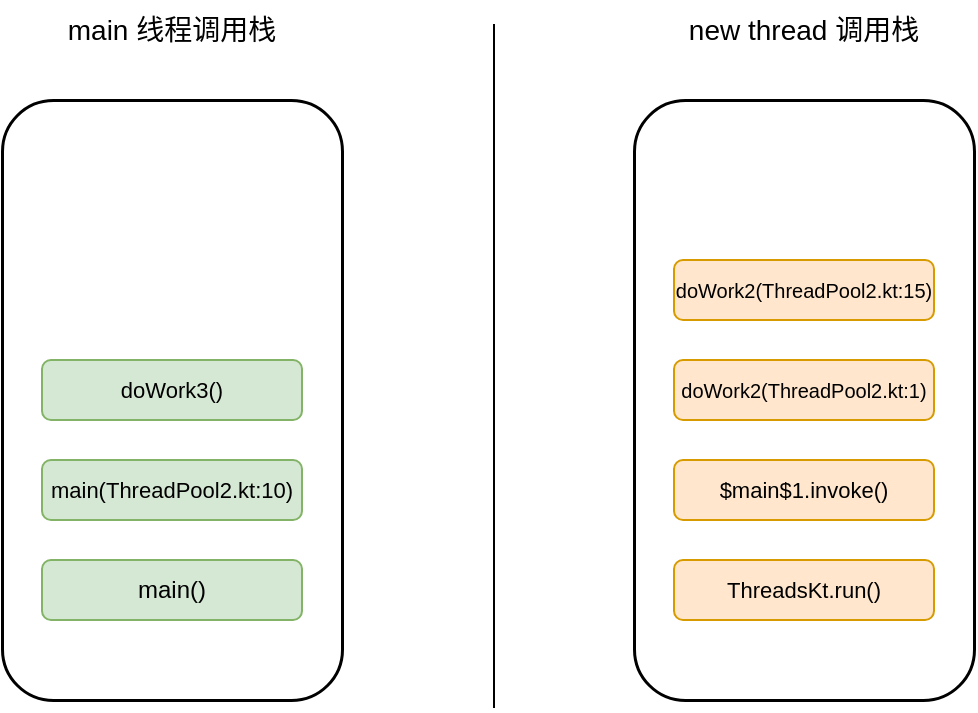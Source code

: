 <mxfile version="22.1.2" type="device">
  <diagram name="Page-1" id="uSd5MEQWTcCqPNmt0LI-">
    <mxGraphModel dx="1026" dy="659" grid="1" gridSize="10" guides="1" tooltips="1" connect="1" arrows="1" fold="1" page="1" pageScale="1" pageWidth="850" pageHeight="1100" math="0" shadow="0">
      <root>
        <mxCell id="0" />
        <mxCell id="1" parent="0" />
        <mxCell id="Lq0AoeMfKdwk8STI4GJj-1" value="" style="rounded=1;whiteSpace=wrap;html=1;strokeWidth=1.5;" parent="1" vertex="1">
          <mxGeometry x="170" y="270" width="170" height="300" as="geometry" />
        </mxCell>
        <mxCell id="Lq0AoeMfKdwk8STI4GJj-2" value="main 线程调用栈" style="text;html=1;strokeColor=none;fillColor=none;align=center;verticalAlign=middle;whiteSpace=wrap;rounded=0;fontSize=14;" parent="1" vertex="1">
          <mxGeometry x="196.25" y="220" width="117.5" height="30" as="geometry" />
        </mxCell>
        <mxCell id="Lq0AoeMfKdwk8STI4GJj-4" value="main()" style="rounded=1;whiteSpace=wrap;html=1;fillColor=#d5e8d4;strokeColor=#82b366;" parent="1" vertex="1">
          <mxGeometry x="190" y="500" width="130" height="30" as="geometry" />
        </mxCell>
        <mxCell id="Lq0AoeMfKdwk8STI4GJj-5" value="main(ThreadPool2.kt:10)" style="rounded=1;whiteSpace=wrap;html=1;fillColor=#d5e8d4;strokeColor=#82b366;fontSize=11;" parent="1" vertex="1">
          <mxGeometry x="190" y="450" width="130" height="30" as="geometry" />
        </mxCell>
        <mxCell id="Lq0AoeMfKdwk8STI4GJj-6" value="doWork3()" style="rounded=1;whiteSpace=wrap;html=1;fillColor=#d5e8d4;strokeColor=#82b366;fontSize=11;" parent="1" vertex="1">
          <mxGeometry x="190" y="400" width="130" height="30" as="geometry" />
        </mxCell>
        <mxCell id="Lq0AoeMfKdwk8STI4GJj-12" value="" style="rounded=1;whiteSpace=wrap;html=1;strokeWidth=1.5;" parent="1" vertex="1">
          <mxGeometry x="486" y="270" width="170" height="300" as="geometry" />
        </mxCell>
        <mxCell id="Lq0AoeMfKdwk8STI4GJj-13" value="new thread 调用栈" style="text;html=1;strokeColor=none;fillColor=none;align=center;verticalAlign=middle;whiteSpace=wrap;rounded=0;fontSize=14;" parent="1" vertex="1">
          <mxGeometry x="512.25" y="220" width="117.5" height="30" as="geometry" />
        </mxCell>
        <mxCell id="Lq0AoeMfKdwk8STI4GJj-14" value="doWork2(ThreadPool2.kt:1)" style="rounded=1;whiteSpace=wrap;html=1;fillColor=#ffe6cc;strokeColor=#d79b00;fontSize=10;" parent="1" vertex="1">
          <mxGeometry x="506" y="400" width="130" height="30" as="geometry" />
        </mxCell>
        <mxCell id="Lq0AoeMfKdwk8STI4GJj-15" value="$main$1.invoke()" style="rounded=1;whiteSpace=wrap;html=1;fillColor=#ffe6cc;strokeColor=#d79b00;fontSize=11;" parent="1" vertex="1">
          <mxGeometry x="506" y="450" width="130" height="30" as="geometry" />
        </mxCell>
        <mxCell id="Lq0AoeMfKdwk8STI4GJj-16" value="ThreadsKt.run()" style="rounded=1;whiteSpace=wrap;html=1;fillColor=#ffe6cc;strokeColor=#d79b00;fontSize=11;" parent="1" vertex="1">
          <mxGeometry x="506" y="500" width="130" height="30" as="geometry" />
        </mxCell>
        <mxCell id="Lq0AoeMfKdwk8STI4GJj-17" value="doWork2(ThreadPool2.kt:15)" style="rounded=1;whiteSpace=wrap;html=1;fillColor=#ffe6cc;strokeColor=#d79b00;fontSize=10;" parent="1" vertex="1">
          <mxGeometry x="506" y="350" width="130" height="30" as="geometry" />
        </mxCell>
        <mxCell id="XzmlXStY4ohiu4YZA2B4-2" value="" style="endArrow=none;html=1;rounded=0;" edge="1" parent="1">
          <mxGeometry width="50" height="50" relative="1" as="geometry">
            <mxPoint x="416" y="574" as="sourcePoint" />
            <mxPoint x="416" y="232" as="targetPoint" />
          </mxGeometry>
        </mxCell>
      </root>
    </mxGraphModel>
  </diagram>
</mxfile>
